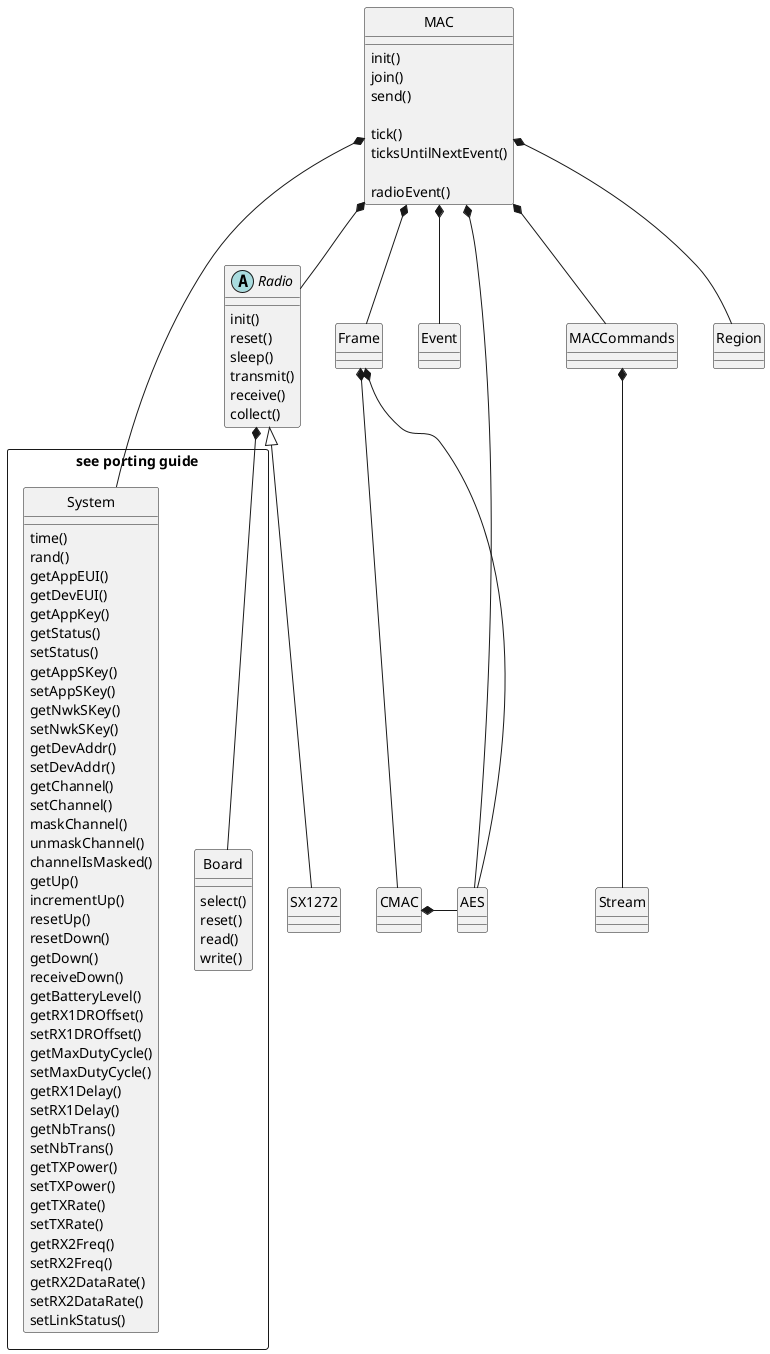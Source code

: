 @startuml

class MAC {
    
    init()
    join()    
    send()
    
    tick()    
    ticksUntilNextEvent()    
    
    radioEvent()
}

package "see porting guide" <<rectangle>> {

    class System {

        time()
        rand()
        
        getAppEUI()    
        getDevEUI()
        getAppKey()
        
        getStatus()
        setStatus()
        
        getAppSKey()
        setAppSKey()
        getNwkSKey()
        setNwkSKey()
        getDevAddr()
        setDevAddr()
        
        getChannel()
        setChannel()
        maskChannel()
        unmaskChannel()
        channelIsMasked()
        
        getUp()
        incrementUp()
        resetUp()
        
        resetDown()
        getDown()
        receiveDown()
        
        getBatteryLevel()
        
        getRX1DROffset()
        setRX1DROffset()
        
        getMaxDutyCycle()
        setMaxDutyCycle()
        
        getRX1Delay()
        setRX1Delay()
        
        getNbTrans()
        setNbTrans()
        
        getTXPower()
        setTXPower()
        
        getTXRate()
        setTXRate()
        
        getRX2Freq()
        setRX2Freq()
        
        getRX2DataRate()
        setRX2DataRate()
        
        setLinkStatus()
    }

    class Board {

        select()
        reset()
        read()
        write()
    }    

}
    
abstract class Radio {

    init()    
    reset()    
    sleep()
    transmit()
    receive()
    collect()
}

MAC *-- Event
MAC *-- Frame
MAC *-- MACCommands
MAC *-- Radio
MAC *-- Region

MAC *-- AES

MACCommands *-- Stream

Frame *-- AES
Frame *-- CMAC

CMAC *- AES

Radio <|-- SX1272

Radio *-- Board

MAC *- System

hide MAC circle
hide Event circle
hide Frame circle
hide MACCommands circle
hide Region circle
hide AES circle
hide CMAC circle
hide Board circle
hide System circle
hide Stream circle
hide SX1272 circle

@enduml

